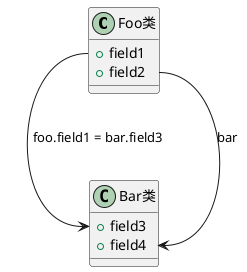 @startuml
class Foo类 {
+ field1
+ field2
}

class Bar类 {
+ field3
+ field4
}

Foo类::field1 --> Bar类::field3 :foo.field1 = bar.field3
Foo类::field2 --> Bar类::field4 : bar

newpage


left to right direction

class User类 {
  id : INTEGER
  ..
  其他id : INTEGER
}

class Email类 {
  id : INTEGER
  ..
  用户_id : INTEGER
  地址 : STRING
}

User类::id *-- Email类::用户_id : 123



@enduml
